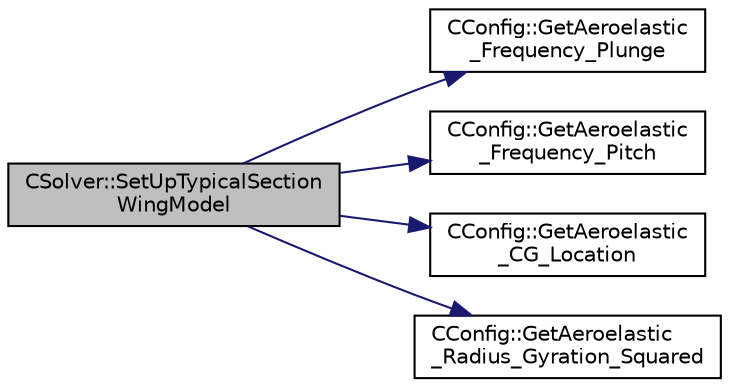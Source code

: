 digraph "CSolver::SetUpTypicalSectionWingModel"
{
  edge [fontname="Helvetica",fontsize="10",labelfontname="Helvetica",labelfontsize="10"];
  node [fontname="Helvetica",fontsize="10",shape=record];
  rankdir="LR";
  Node5386 [label="CSolver::SetUpTypicalSection\lWingModel",height=0.2,width=0.4,color="black", fillcolor="grey75", style="filled", fontcolor="black"];
  Node5386 -> Node5387 [color="midnightblue",fontsize="10",style="solid",fontname="Helvetica"];
  Node5387 [label="CConfig::GetAeroelastic\l_Frequency_Plunge",height=0.2,width=0.4,color="black", fillcolor="white", style="filled",URL="$class_c_config.html#a0ec6a5b1cd9d21bce43b0ad95a427687",tooltip="Uncoupled Aeroelastic Frequency Plunge. "];
  Node5386 -> Node5388 [color="midnightblue",fontsize="10",style="solid",fontname="Helvetica"];
  Node5388 [label="CConfig::GetAeroelastic\l_Frequency_Pitch",height=0.2,width=0.4,color="black", fillcolor="white", style="filled",URL="$class_c_config.html#a2cb6eeb8d14730720c5ee584b8cc7e8b",tooltip="Uncoupled Aeroelastic Frequency Pitch. "];
  Node5386 -> Node5389 [color="midnightblue",fontsize="10",style="solid",fontname="Helvetica"];
  Node5389 [label="CConfig::GetAeroelastic\l_CG_Location",height=0.2,width=0.4,color="black", fillcolor="white", style="filled",URL="$class_c_config.html#acc4baf536059893600bc566d7b8913e6",tooltip="Aeroelastic center of gravity location. "];
  Node5386 -> Node5390 [color="midnightblue",fontsize="10",style="solid",fontname="Helvetica"];
  Node5390 [label="CConfig::GetAeroelastic\l_Radius_Gyration_Squared",height=0.2,width=0.4,color="black", fillcolor="white", style="filled",URL="$class_c_config.html#a3d4898b381409684e54710f8b8f6f047",tooltip="Aeroelastic radius of gyration squared. "];
}
